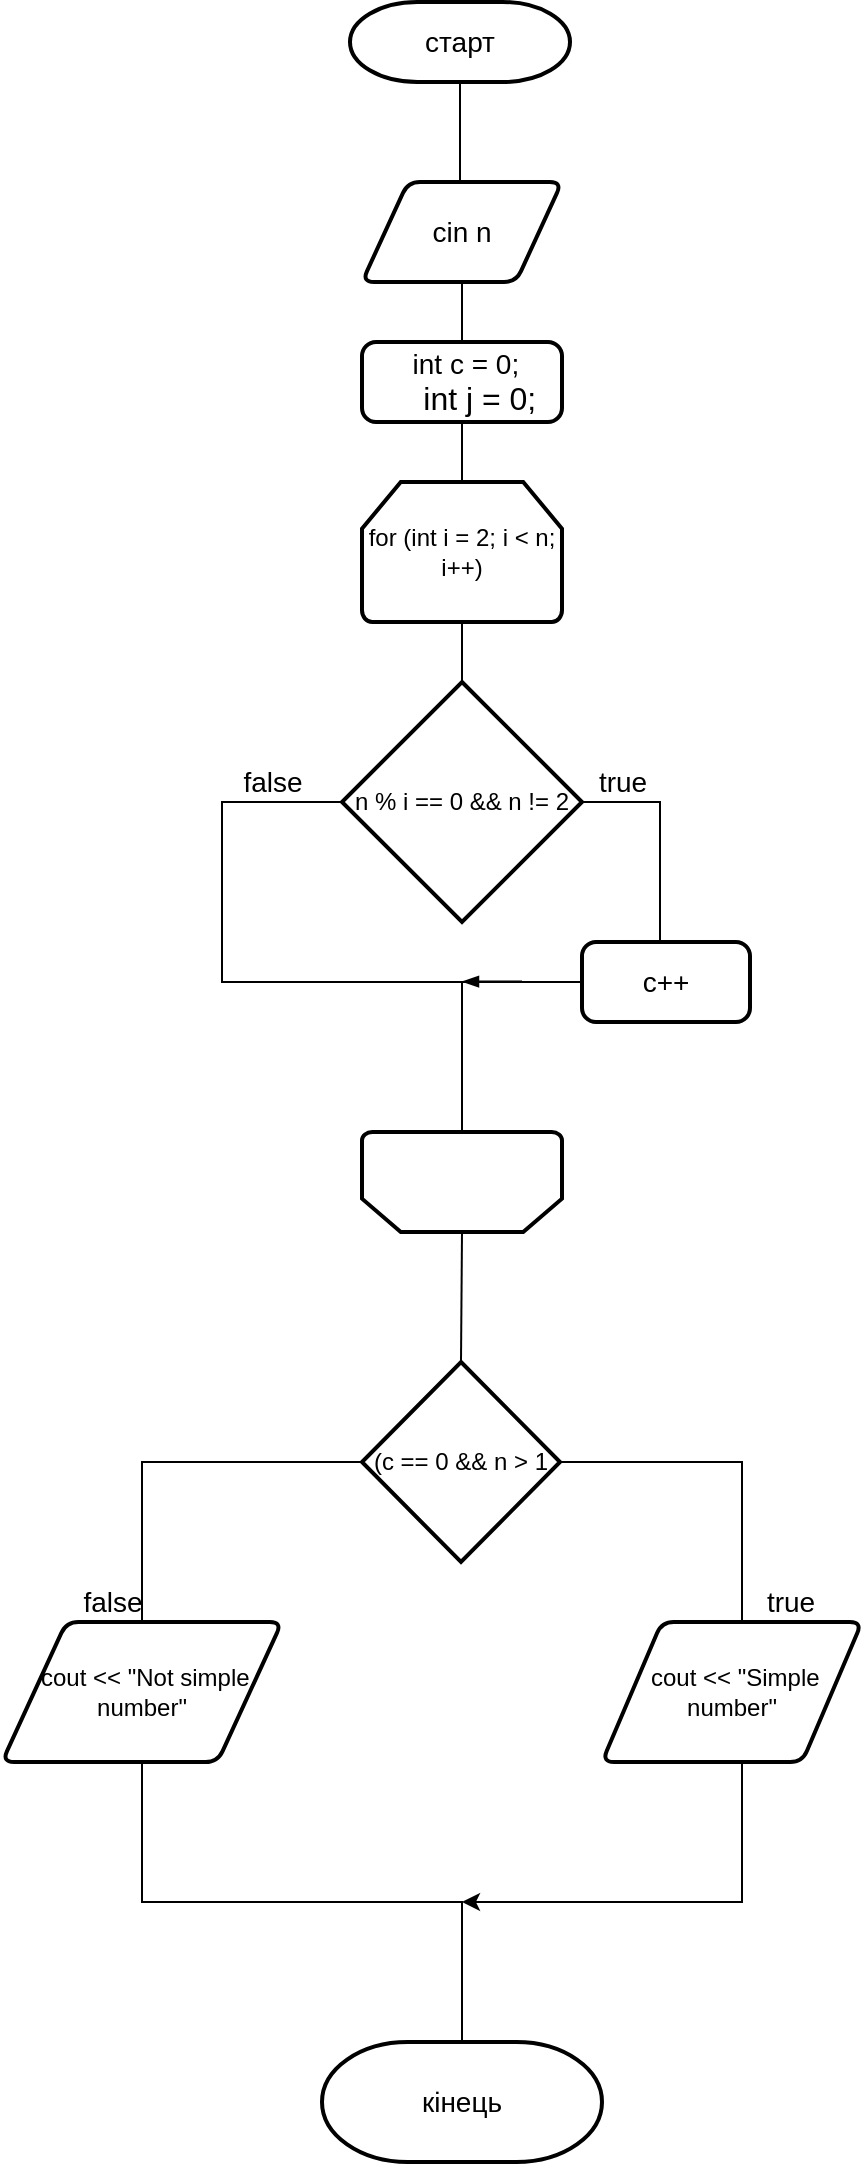 <mxfile version="16.5.6" type="device"><diagram id="C5RBs43oDa-KdzZeNtuy" name="Page-1"><mxGraphModel dx="854" dy="470" grid="1" gridSize="10" guides="1" tooltips="1" connect="1" arrows="1" fold="1" page="1" pageScale="1" pageWidth="827" pageHeight="1169" math="0" shadow="0"><root><mxCell id="WIyWlLk6GJQsqaUBKTNV-0"/><mxCell id="WIyWlLk6GJQsqaUBKTNV-1" parent="WIyWlLk6GJQsqaUBKTNV-0"/><mxCell id="HKL22D7kG81rXrN-2ZUF-32" style="edgeStyle=orthogonalEdgeStyle;rounded=0;orthogonalLoop=1;jettySize=auto;html=1;entryX=0.6;entryY=0;entryDx=0;entryDy=0;entryPerimeter=0;exitX=0.5;exitY=1;exitDx=0;exitDy=0;exitPerimeter=0;endArrow=none;endFill=0;" edge="1" parent="WIyWlLk6GJQsqaUBKTNV-1" source="HKL22D7kG81rXrN-2ZUF-2" target="HKL22D7kG81rXrN-2ZUF-4"><mxGeometry relative="1" as="geometry"><mxPoint x="370" y="60" as="sourcePoint"/><Array as="points"><mxPoint x="359" y="100"/></Array></mxGeometry></mxCell><mxCell id="HKL22D7kG81rXrN-2ZUF-2" value="&lt;font style=&quot;font-size: 14px&quot;&gt;старт&lt;/font&gt;" style="strokeWidth=2;html=1;shape=mxgraph.flowchart.terminator;whiteSpace=wrap;" vertex="1" parent="WIyWlLk6GJQsqaUBKTNV-1"><mxGeometry x="304" y="10" width="110" height="40" as="geometry"/></mxCell><mxCell id="HKL22D7kG81rXrN-2ZUF-3" value="&lt;font style=&quot;font-size: 14px&quot;&gt;кінець&lt;/font&gt;" style="strokeWidth=2;html=1;shape=mxgraph.flowchart.terminator;whiteSpace=wrap;" vertex="1" parent="WIyWlLk6GJQsqaUBKTNV-1"><mxGeometry x="290" y="1030" width="140" height="60" as="geometry"/></mxCell><mxCell id="HKL22D7kG81rXrN-2ZUF-4" value="&lt;font style=&quot;font-size: 14px&quot;&gt;cin n&lt;/font&gt;" style="shape=parallelogram;html=1;strokeWidth=2;perimeter=parallelogramPerimeter;whiteSpace=wrap;rounded=1;arcSize=12;size=0.23;" vertex="1" parent="WIyWlLk6GJQsqaUBKTNV-1"><mxGeometry x="310" y="100" width="100" height="50" as="geometry"/></mxCell><mxCell id="HKL22D7kG81rXrN-2ZUF-45" style="edgeStyle=orthogonalEdgeStyle;rounded=0;orthogonalLoop=1;jettySize=auto;html=1;exitX=0.5;exitY=1;exitDx=0;exitDy=0;exitPerimeter=0;entryX=0.5;entryY=0;entryDx=0;entryDy=0;entryPerimeter=0;fontSize=14;endArrow=none;endFill=0;" edge="1" parent="WIyWlLk6GJQsqaUBKTNV-1" source="HKL22D7kG81rXrN-2ZUF-5" target="HKL22D7kG81rXrN-2ZUF-8"><mxGeometry relative="1" as="geometry"/></mxCell><mxCell id="HKL22D7kG81rXrN-2ZUF-5" value="for (int i = 2; i &amp;lt; n; i++)" style="strokeWidth=2;html=1;shape=mxgraph.flowchart.loop_limit;whiteSpace=wrap;" vertex="1" parent="WIyWlLk6GJQsqaUBKTNV-1"><mxGeometry x="310" y="250" width="100" height="70" as="geometry"/></mxCell><mxCell id="HKL22D7kG81rXrN-2ZUF-59" style="edgeStyle=none;rounded=0;jumpSize=6;orthogonalLoop=1;jettySize=auto;html=1;exitX=0.5;exitY=1;exitDx=0;exitDy=0;exitPerimeter=0;fontSize=14;startArrow=none;startFill=0;endArrow=none;endFill=0;targetPerimeterSpacing=0;strokeColor=default;strokeWidth=1;" edge="1" parent="WIyWlLk6GJQsqaUBKTNV-1" source="HKL22D7kG81rXrN-2ZUF-6"><mxGeometry relative="1" as="geometry"><mxPoint x="360" y="500" as="targetPoint"/></mxGeometry></mxCell><mxCell id="HKL22D7kG81rXrN-2ZUF-60" style="edgeStyle=none;rounded=0;jumpSize=6;orthogonalLoop=1;jettySize=auto;html=1;exitX=0.5;exitY=0;exitDx=0;exitDy=0;exitPerimeter=0;entryX=0.5;entryY=0;entryDx=0;entryDy=0;entryPerimeter=0;fontSize=14;startArrow=none;startFill=0;endArrow=none;endFill=0;targetPerimeterSpacing=0;strokeColor=default;strokeWidth=1;" edge="1" parent="WIyWlLk6GJQsqaUBKTNV-1" source="HKL22D7kG81rXrN-2ZUF-6" target="HKL22D7kG81rXrN-2ZUF-17"><mxGeometry relative="1" as="geometry"/></mxCell><mxCell id="HKL22D7kG81rXrN-2ZUF-6" value="" style="strokeWidth=2;html=1;shape=mxgraph.flowchart.loop_limit;whiteSpace=wrap;rotation=-180;" vertex="1" parent="WIyWlLk6GJQsqaUBKTNV-1"><mxGeometry x="310" y="575" width="100" height="50" as="geometry"/></mxCell><mxCell id="HKL22D7kG81rXrN-2ZUF-36" value="" style="edgeStyle=orthogonalEdgeStyle;rounded=0;orthogonalLoop=1;jettySize=auto;html=1;fontSize=14;endArrow=none;endFill=0;" edge="1" parent="WIyWlLk6GJQsqaUBKTNV-1" source="HKL22D7kG81rXrN-2ZUF-7" target="HKL22D7kG81rXrN-2ZUF-4"><mxGeometry relative="1" as="geometry"><Array as="points"><mxPoint x="360" y="160"/><mxPoint x="360" y="160"/></Array></mxGeometry></mxCell><mxCell id="HKL22D7kG81rXrN-2ZUF-43" style="edgeStyle=orthogonalEdgeStyle;rounded=0;orthogonalLoop=1;jettySize=auto;html=1;exitX=0.5;exitY=1;exitDx=0;exitDy=0;entryX=0.5;entryY=0;entryDx=0;entryDy=0;entryPerimeter=0;fontSize=14;endArrow=none;endFill=0;" edge="1" parent="WIyWlLk6GJQsqaUBKTNV-1" source="HKL22D7kG81rXrN-2ZUF-7" target="HKL22D7kG81rXrN-2ZUF-5"><mxGeometry relative="1" as="geometry"/></mxCell><mxCell id="HKL22D7kG81rXrN-2ZUF-7" value="&lt;div&gt;&lt;font style=&quot;font-size: 14px&quot;&gt;&amp;nbsp;int c = 0;&lt;/font&gt;&lt;/div&gt;&lt;div&gt;&lt;font size=&quot;3&quot;&gt;&amp;nbsp; &amp;nbsp; int j = 0;&lt;/font&gt;&lt;/div&gt;" style="rounded=1;whiteSpace=wrap;html=1;absoluteArcSize=1;arcSize=14;strokeWidth=2;" vertex="1" parent="WIyWlLk6GJQsqaUBKTNV-1"><mxGeometry x="310" y="180" width="100" height="40" as="geometry"/></mxCell><mxCell id="HKL22D7kG81rXrN-2ZUF-48" style="edgeStyle=orthogonalEdgeStyle;rounded=0;orthogonalLoop=1;jettySize=auto;html=1;exitX=1;exitY=0.5;exitDx=0;exitDy=0;exitPerimeter=0;fontSize=14;endArrow=none;endFill=0;entryX=0.5;entryY=0;entryDx=0;entryDy=0;" edge="1" parent="WIyWlLk6GJQsqaUBKTNV-1" source="HKL22D7kG81rXrN-2ZUF-8" target="HKL22D7kG81rXrN-2ZUF-9"><mxGeometry relative="1" as="geometry"><mxPoint x="460" y="460" as="targetPoint"/><Array as="points"><mxPoint x="459" y="410"/></Array></mxGeometry></mxCell><mxCell id="HKL22D7kG81rXrN-2ZUF-49" style="edgeStyle=orthogonalEdgeStyle;rounded=0;orthogonalLoop=1;jettySize=auto;html=1;exitX=0;exitY=0.5;exitDx=0;exitDy=0;exitPerimeter=0;fontSize=14;endArrow=none;endFill=0;entryX=0;entryY=0.5;entryDx=0;entryDy=0;startArrow=none;startFill=0;" edge="1" parent="WIyWlLk6GJQsqaUBKTNV-1" source="HKL22D7kG81rXrN-2ZUF-8" target="HKL22D7kG81rXrN-2ZUF-9"><mxGeometry relative="1" as="geometry"><mxPoint x="360" y="500" as="targetPoint"/><Array as="points"><mxPoint x="240" y="410"/><mxPoint x="240" y="500"/></Array></mxGeometry></mxCell><mxCell id="HKL22D7kG81rXrN-2ZUF-58" style="edgeStyle=none;rounded=0;jumpSize=6;orthogonalLoop=1;jettySize=auto;html=1;fontSize=14;startArrow=blockThin;startFill=1;endArrow=none;endFill=0;targetPerimeterSpacing=0;strokeColor=default;strokeWidth=1;" edge="1" parent="WIyWlLk6GJQsqaUBKTNV-1"><mxGeometry relative="1" as="geometry"><mxPoint x="390" y="499.8" as="targetPoint"/><mxPoint x="360" y="499.8" as="sourcePoint"/><Array as="points"><mxPoint x="370" y="499.8"/></Array></mxGeometry></mxCell><mxCell id="HKL22D7kG81rXrN-2ZUF-8" value="&lt;font style=&quot;font-size: 12px&quot;&gt;n % i == 0 &amp;amp;&amp;amp; n != 2&lt;/font&gt;" style="strokeWidth=2;html=1;shape=mxgraph.flowchart.decision;whiteSpace=wrap;" vertex="1" parent="WIyWlLk6GJQsqaUBKTNV-1"><mxGeometry x="300" y="350" width="120" height="120" as="geometry"/></mxCell><mxCell id="HKL22D7kG81rXrN-2ZUF-9" value="&lt;font style=&quot;font-size: 14px&quot;&gt;c++&lt;/font&gt;" style="rounded=1;whiteSpace=wrap;html=1;absoluteArcSize=1;arcSize=14;strokeWidth=2;" vertex="1" parent="WIyWlLk6GJQsqaUBKTNV-1"><mxGeometry x="420" y="480" width="84" height="40" as="geometry"/></mxCell><mxCell id="HKL22D7kG81rXrN-2ZUF-62" style="edgeStyle=orthogonalEdgeStyle;rounded=0;jumpSize=6;orthogonalLoop=1;jettySize=auto;html=1;exitX=0;exitY=0.5;exitDx=0;exitDy=0;exitPerimeter=0;fontSize=14;startArrow=none;startFill=0;endArrow=none;endFill=0;targetPerimeterSpacing=0;strokeColor=default;strokeWidth=1;entryX=0.395;entryY=0.002;entryDx=0;entryDy=0;entryPerimeter=0;" edge="1" parent="WIyWlLk6GJQsqaUBKTNV-1" source="HKL22D7kG81rXrN-2ZUF-17" target="HKL22D7kG81rXrN-2ZUF-19"><mxGeometry relative="1" as="geometry"><mxPoint x="200" y="740.138" as="targetPoint"/><Array as="points"><mxPoint x="200" y="740"/><mxPoint x="200" y="820"/></Array></mxGeometry></mxCell><mxCell id="HKL22D7kG81rXrN-2ZUF-64" style="edgeStyle=orthogonalEdgeStyle;rounded=0;jumpSize=6;orthogonalLoop=1;jettySize=auto;html=1;exitX=1;exitY=0.5;exitDx=0;exitDy=0;exitPerimeter=0;fontSize=14;startArrow=none;startFill=0;endArrow=none;endFill=0;targetPerimeterSpacing=0;strokeColor=default;strokeWidth=1;entryX=0.62;entryY=0;entryDx=0;entryDy=0;entryPerimeter=0;" edge="1" parent="WIyWlLk6GJQsqaUBKTNV-1" source="HKL22D7kG81rXrN-2ZUF-17" target="HKL22D7kG81rXrN-2ZUF-18"><mxGeometry relative="1" as="geometry"><mxPoint x="490" y="739.81" as="targetPoint"/><Array as="points"><mxPoint x="500" y="740"/><mxPoint x="500" y="820"/></Array></mxGeometry></mxCell><mxCell id="HKL22D7kG81rXrN-2ZUF-17" value="(c == 0 &amp;amp;&amp;amp; n &amp;gt; 1" style="strokeWidth=2;html=1;shape=mxgraph.flowchart.decision;whiteSpace=wrap;" vertex="1" parent="WIyWlLk6GJQsqaUBKTNV-1"><mxGeometry x="310" y="690" width="99" height="100" as="geometry"/></mxCell><mxCell id="HKL22D7kG81rXrN-2ZUF-24" style="edgeStyle=orthogonalEdgeStyle;rounded=0;orthogonalLoop=1;jettySize=auto;html=1;exitX=0.5;exitY=1;exitDx=0;exitDy=0;startArrow=none;startFill=0;" edge="1" parent="WIyWlLk6GJQsqaUBKTNV-1" source="HKL22D7kG81rXrN-2ZUF-18"><mxGeometry relative="1" as="geometry"><mxPoint x="360" y="960" as="targetPoint"/><Array as="points"><mxPoint x="500" y="890"/><mxPoint x="500" y="960"/></Array></mxGeometry></mxCell><mxCell id="HKL22D7kG81rXrN-2ZUF-18" value="&amp;nbsp;cout &amp;lt;&amp;lt; &quot;Simple number&quot;" style="shape=parallelogram;html=1;strokeWidth=2;perimeter=parallelogramPerimeter;whiteSpace=wrap;rounded=1;arcSize=12;size=0.23;" vertex="1" parent="WIyWlLk6GJQsqaUBKTNV-1"><mxGeometry x="430" y="820" width="130" height="70" as="geometry"/></mxCell><mxCell id="HKL22D7kG81rXrN-2ZUF-67" style="edgeStyle=orthogonalEdgeStyle;rounded=0;jumpSize=6;orthogonalLoop=1;jettySize=auto;html=1;exitX=0.5;exitY=1;exitDx=0;exitDy=0;entryX=0.535;entryY=-0.003;entryDx=0;entryDy=0;entryPerimeter=0;fontSize=14;startArrow=none;startFill=0;endArrow=none;endFill=0;targetPerimeterSpacing=0;strokeColor=default;strokeWidth=1;" edge="1" parent="WIyWlLk6GJQsqaUBKTNV-1" source="HKL22D7kG81rXrN-2ZUF-19" target="HKL22D7kG81rXrN-2ZUF-3"><mxGeometry relative="1" as="geometry"><Array as="points"><mxPoint x="200" y="960"/><mxPoint x="360" y="960"/><mxPoint x="360" y="1030"/></Array></mxGeometry></mxCell><mxCell id="HKL22D7kG81rXrN-2ZUF-19" value="&amp;nbsp;cout &amp;lt;&amp;lt; &quot;Not simple number&quot;" style="shape=parallelogram;html=1;strokeWidth=2;perimeter=parallelogramPerimeter;whiteSpace=wrap;rounded=1;arcSize=12;size=0.23;" vertex="1" parent="WIyWlLk6GJQsqaUBKTNV-1"><mxGeometry x="130" y="820" width="140" height="70" as="geometry"/></mxCell><mxCell id="HKL22D7kG81rXrN-2ZUF-25" value="&lt;font style=&quot;font-size: 14px&quot;&gt;true&lt;/font&gt;" style="text;html=1;align=center;verticalAlign=middle;resizable=0;points=[];autosize=1;strokeColor=none;fillColor=none;" vertex="1" parent="WIyWlLk6GJQsqaUBKTNV-1"><mxGeometry x="504" y="800" width="40" height="20" as="geometry"/></mxCell><mxCell id="HKL22D7kG81rXrN-2ZUF-26" value="&lt;font style=&quot;font-size: 14px&quot;&gt;false&lt;/font&gt;" style="text;html=1;align=center;verticalAlign=middle;resizable=0;points=[];autosize=1;strokeColor=none;fillColor=none;" vertex="1" parent="WIyWlLk6GJQsqaUBKTNV-1"><mxGeometry x="160" y="800" width="50" height="20" as="geometry"/></mxCell><mxCell id="HKL22D7kG81rXrN-2ZUF-27" value="&lt;font style=&quot;font-size: 14px&quot;&gt;true&lt;/font&gt;" style="text;html=1;align=center;verticalAlign=middle;resizable=0;points=[];autosize=1;strokeColor=none;fillColor=none;" vertex="1" parent="WIyWlLk6GJQsqaUBKTNV-1"><mxGeometry x="420" y="390" width="40" height="20" as="geometry"/></mxCell><mxCell id="HKL22D7kG81rXrN-2ZUF-28" value="&lt;font style=&quot;font-size: 14px&quot;&gt;false&lt;/font&gt;" style="text;html=1;align=center;verticalAlign=middle;resizable=0;points=[];autosize=1;strokeColor=none;fillColor=none;" vertex="1" parent="WIyWlLk6GJQsqaUBKTNV-1"><mxGeometry x="240" y="390" width="50" height="20" as="geometry"/></mxCell></root></mxGraphModel></diagram></mxfile>